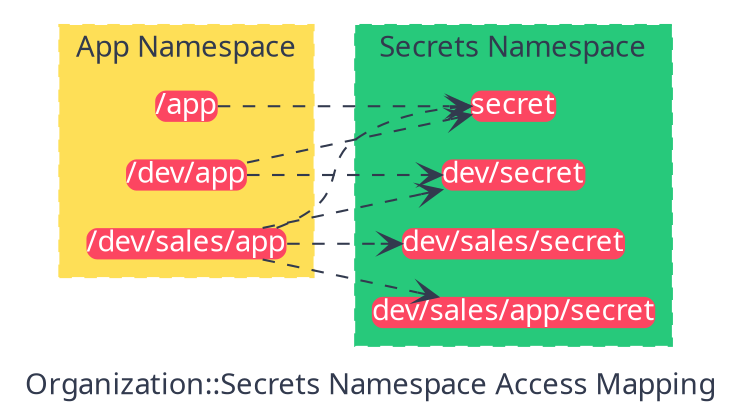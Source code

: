 // Mesosphere Colorscheme
// MESOSPHERE_HELIOTROPE     #9351E5
// MESOSPHERE_SPACE_GRAY     #323A4E
// MESOSPHERE_MERCURY_PINK   #EF468B
// MESOSPHERE_VENUS_YELLOW   #FEDF57
// MESOSPHERE_EARTH_BLUE     #2F81F7
// MESOSPHERE_MARS_RED       #FC4661
// MESOSPHERE_JUPYTER_ORANGE #2F81F7
// MESOSPHERE_SATURN_ORCHID  #C043D7
// MESOSPHERE_URANUS_GREEN   #27C97B
// MESOSPHERE_NEPTUNE_CYAN   #20D5FF

digraph G {
  graph [
    bgcolor="transparent"
    fontcolor="#323a4e"
    fontname="Source Sans Pro"
    label="Organization::Secrets Namespace Access Mapping"
    // nodesep="0.5"
    // ranksep="0.75"
    rankdir="LR"
    // splines=ortho
  ]

  node [
    color="transparent"
    fillcolor="#9351e5:#ef468b"
    fontcolor="white"
    fontname="Source Sans Pro"
    shape="box"
    style="rounded,filled"
  ]

  edge [
    color="#323a4e"
    fontcolor="#323a4e"
    fontname="Source Sans Pro"
    arrowhead="vee"
    arrowtail="vee"
  ]

  # Nodes
  APP [
    color="#FC4661"
    fillcolor="#FC4661"
    label="/app"
    shape="plain"
  ]

  DEV_APP [
    color="#FC4661"
    fillcolor="#FC4661"
    label="/dev/app"
    shape="plain"
  ]

  DEV_SALES_APP [
    color="#FC4661"
    fillcolor="#FC4661"
    label="/dev/sales/app"
    shape="plain"
  ]

  # Custom Nodes
  ROOT_SECRET [
    color="#FC4661"
    fillcolor="#FC4661"
    label="secret"
    shape="plain"
  ]

  DEV_SECRET [
    color="#FC4661"
    fillcolor="#FC4661"
    label="dev/secret"
    shape="plain"
  ]

  DEV_SALES_SECRET [
    color="#FC4661"
    fillcolor="#FC4661"
    label="dev/sales/secret"
    shape="plain"
  ]

  DEV_SALES_APP_SECRET [
    color="#FC4661"
    fillcolor="#FC4661"
    label="dev/sales/app/secret"
    shape="plain"
  ]

  subgraph cluster_app_namespace {
      color="#FEDF57"
      fillcolor="#FEDF57"
      label="App Namespace"
      style="dashed,filled"
      APP
      DEV_APP
      DEV_SALES_APP
  }

  subgraph cluster_secrets_namespace {
      color="#27C97B"
      fillcolor="#27C97B"
      label="Secrets Namespace"
      style="dashed,filled"
      ROOT_SECRET
      DEV_SECRET
      DEV_SALES_SECRET
      DEV_SALES_APP_SECRET
  }

  # Edges
  APP -> {ROOT_SECRET} [style=dashed]
  DEV_APP -> {DEV_SECRET, ROOT_SECRET} [style=dashed]
  DEV_SALES_APP -> {DEV_SALES_APP_SECRET, DEV_SALES_SECRET, 
                    DEV_SECRET, ROOT_SECRET} [style=dashed]
  # Layout tweaks
  // {rank=same; DEV_SALES_APP, DEV_SALES_APP_SECRET}
  // {rank=same; ROOT, ROOT_SECRET}
  // {rank=same; DEV, TEST, PROD, DEV_SECRET, TEST_SECRET, PROD_SECRET}
  // {rank=same; DEV_SALES, TEST_SALES, PROD_SALES, 
  //             DEV_SALES_SECRET, TEST_SALES_SECRET, PROD_SALES_SECRET}
}
